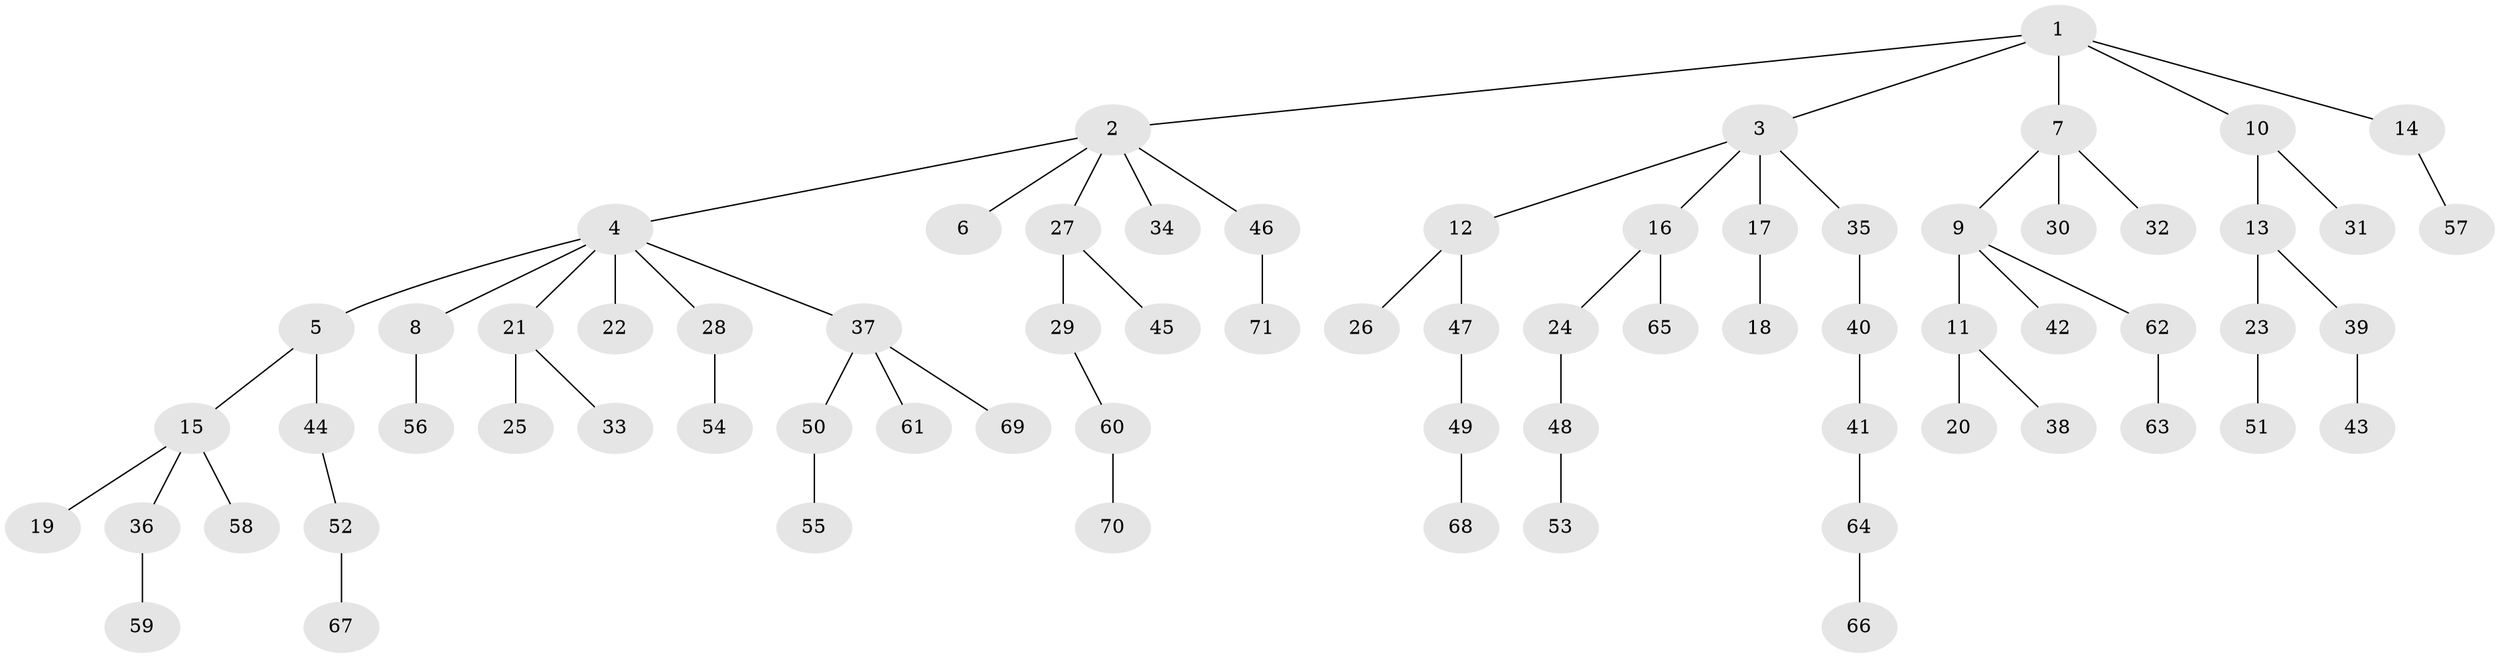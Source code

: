 // coarse degree distribution, {7: 0.044444444444444446, 5: 0.022222222222222223, 8: 0.022222222222222223, 1: 0.6222222222222222, 4: 0.044444444444444446, 2: 0.17777777777777778, 3: 0.06666666666666667}
// Generated by graph-tools (version 1.1) at 2025/52/02/27/25 19:52:12]
// undirected, 71 vertices, 70 edges
graph export_dot {
graph [start="1"]
  node [color=gray90,style=filled];
  1;
  2;
  3;
  4;
  5;
  6;
  7;
  8;
  9;
  10;
  11;
  12;
  13;
  14;
  15;
  16;
  17;
  18;
  19;
  20;
  21;
  22;
  23;
  24;
  25;
  26;
  27;
  28;
  29;
  30;
  31;
  32;
  33;
  34;
  35;
  36;
  37;
  38;
  39;
  40;
  41;
  42;
  43;
  44;
  45;
  46;
  47;
  48;
  49;
  50;
  51;
  52;
  53;
  54;
  55;
  56;
  57;
  58;
  59;
  60;
  61;
  62;
  63;
  64;
  65;
  66;
  67;
  68;
  69;
  70;
  71;
  1 -- 2;
  1 -- 3;
  1 -- 7;
  1 -- 10;
  1 -- 14;
  2 -- 4;
  2 -- 6;
  2 -- 27;
  2 -- 34;
  2 -- 46;
  3 -- 12;
  3 -- 16;
  3 -- 17;
  3 -- 35;
  4 -- 5;
  4 -- 8;
  4 -- 21;
  4 -- 22;
  4 -- 28;
  4 -- 37;
  5 -- 15;
  5 -- 44;
  7 -- 9;
  7 -- 30;
  7 -- 32;
  8 -- 56;
  9 -- 11;
  9 -- 42;
  9 -- 62;
  10 -- 13;
  10 -- 31;
  11 -- 20;
  11 -- 38;
  12 -- 26;
  12 -- 47;
  13 -- 23;
  13 -- 39;
  14 -- 57;
  15 -- 19;
  15 -- 36;
  15 -- 58;
  16 -- 24;
  16 -- 65;
  17 -- 18;
  21 -- 25;
  21 -- 33;
  23 -- 51;
  24 -- 48;
  27 -- 29;
  27 -- 45;
  28 -- 54;
  29 -- 60;
  35 -- 40;
  36 -- 59;
  37 -- 50;
  37 -- 61;
  37 -- 69;
  39 -- 43;
  40 -- 41;
  41 -- 64;
  44 -- 52;
  46 -- 71;
  47 -- 49;
  48 -- 53;
  49 -- 68;
  50 -- 55;
  52 -- 67;
  60 -- 70;
  62 -- 63;
  64 -- 66;
}
